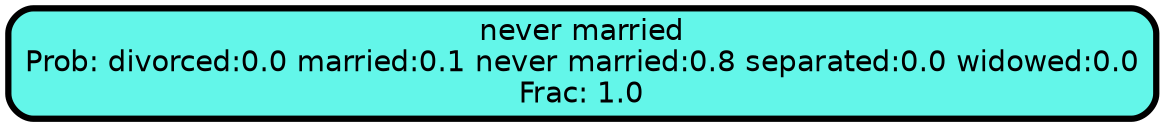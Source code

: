graph Tree {
node [shape=box, style="filled, rounded",color="black",penwidth="3",fontcolor="black",                 fontname=helvetica] ;
graph [ranksep="0 equally", splines=straight,                 bgcolor=transparent, dpi=200] ;
edge [fontname=helvetica, color=black] ;
0 [label="never married
Prob: divorced:0.0 married:0.1 never married:0.8 separated:0.0 widowed:0.0
Frac: 1.0", fillcolor="#63f6e9"] ;
{rank = same;}}